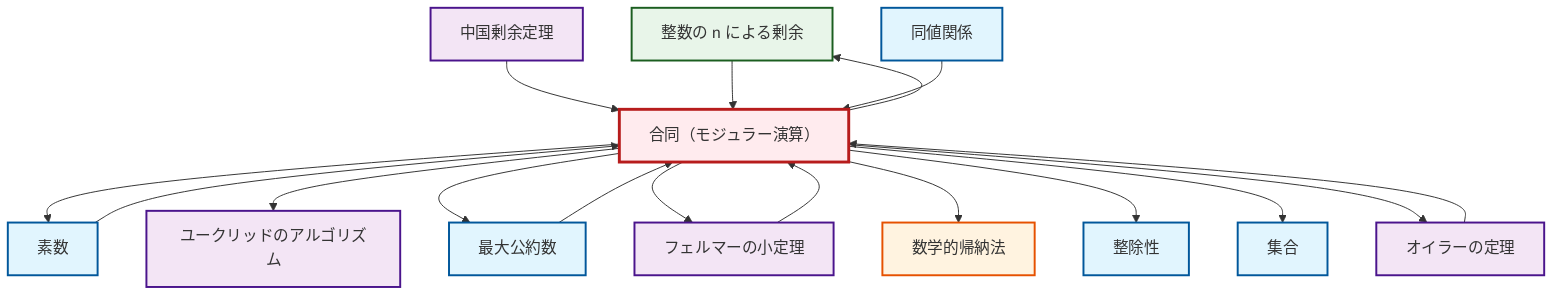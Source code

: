 graph TD
    classDef definition fill:#e1f5fe,stroke:#01579b,stroke-width:2px
    classDef theorem fill:#f3e5f5,stroke:#4a148c,stroke-width:2px
    classDef axiom fill:#fff3e0,stroke:#e65100,stroke-width:2px
    classDef example fill:#e8f5e9,stroke:#1b5e20,stroke-width:2px
    classDef current fill:#ffebee,stroke:#b71c1c,stroke-width:3px
    thm-euclidean-algorithm["ユークリッドのアルゴリズム"]:::theorem
    ex-quotient-integers-mod-n["整数の n による剰余"]:::example
    thm-euler["オイラーの定理"]:::theorem
    def-set["集合"]:::definition
    thm-fermat-little["フェルマーの小定理"]:::theorem
    def-prime["素数"]:::definition
    ax-induction["数学的帰納法"]:::axiom
    def-equivalence-relation["同値関係"]:::definition
    def-gcd["最大公約数"]:::definition
    def-congruence["合同（モジュラー演算）"]:::definition
    thm-chinese-remainder["中国剰余定理"]:::theorem
    def-divisibility["整除性"]:::definition
    thm-fermat-little --> def-congruence
    def-congruence --> def-prime
    def-congruence --> thm-euclidean-algorithm
    def-congruence --> def-gcd
    def-prime --> def-congruence
    def-congruence --> thm-fermat-little
    def-congruence --> ax-induction
    def-congruence --> def-divisibility
    def-congruence --> def-set
    thm-euler --> def-congruence
    def-congruence --> thm-euler
    def-gcd --> def-congruence
    def-congruence --> ex-quotient-integers-mod-n
    thm-chinese-remainder --> def-congruence
    ex-quotient-integers-mod-n --> def-congruence
    def-equivalence-relation --> def-congruence
    class def-congruence current